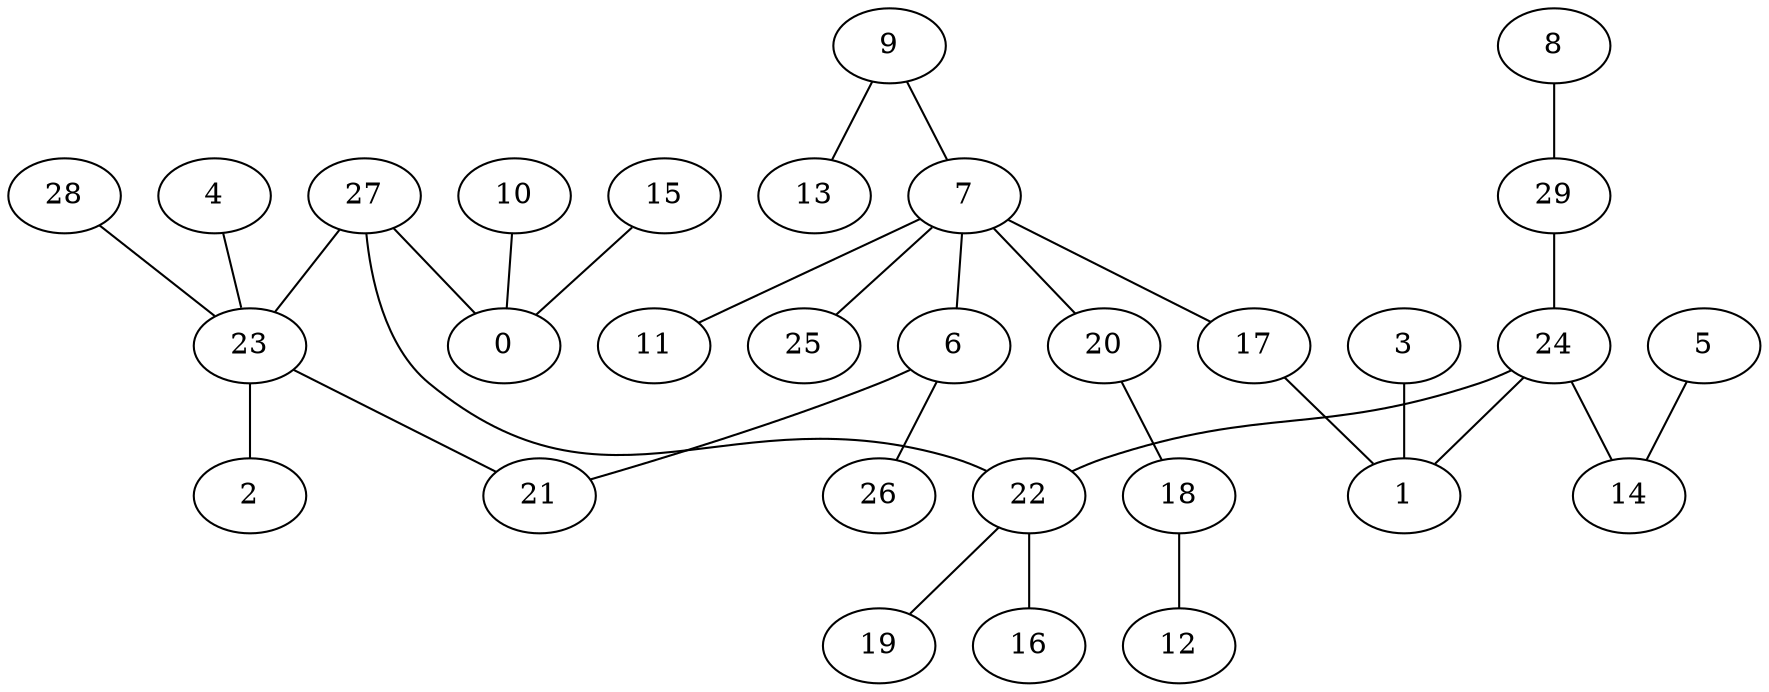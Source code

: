 digraph GG_graph {

subgraph G_graph {
edge [color = black]
"22" -> "16" [dir = none]
"22" -> "19" [dir = none]
"9" -> "13" [dir = none]
"9" -> "7" [dir = none]
"17" -> "1" [dir = none]
"28" -> "23" [dir = none]
"20" -> "18" [dir = none]
"5" -> "14" [dir = none]
"24" -> "14" [dir = none]
"24" -> "1" [dir = none]
"24" -> "22" [dir = none]
"23" -> "2" [dir = none]
"27" -> "0" [dir = none]
"27" -> "23" [dir = none]
"27" -> "22" [dir = none]
"7" -> "11" [dir = none]
"7" -> "25" [dir = none]
"7" -> "20" [dir = none]
"7" -> "6" [dir = none]
"7" -> "17" [dir = none]
"10" -> "0" [dir = none]
"18" -> "12" [dir = none]
"6" -> "21" [dir = none]
"6" -> "26" [dir = none]
"3" -> "1" [dir = none]
"29" -> "24" [dir = none]
"15" -> "0" [dir = none]
"4" -> "23" [dir = none]
"8" -> "29" [dir = none]
"23" -> "21" [dir = none]
}

}
